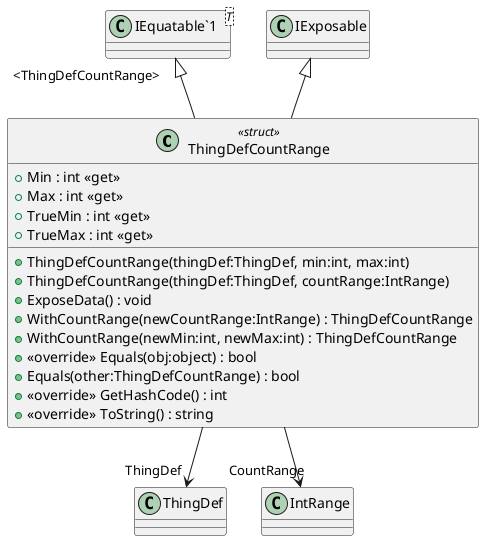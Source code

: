 @startuml
class ThingDefCountRange <<struct>> {
    + Min : int <<get>>
    + Max : int <<get>>
    + TrueMin : int <<get>>
    + TrueMax : int <<get>>
    + ThingDefCountRange(thingDef:ThingDef, min:int, max:int)
    + ThingDefCountRange(thingDef:ThingDef, countRange:IntRange)
    + ExposeData() : void
    + WithCountRange(newCountRange:IntRange) : ThingDefCountRange
    + WithCountRange(newMin:int, newMax:int) : ThingDefCountRange
    + <<override>> Equals(obj:object) : bool
    + Equals(other:ThingDefCountRange) : bool
    + <<override>> GetHashCode() : int
    + <<override>> ToString() : string
}
class "IEquatable`1"<T> {
}
"IEquatable`1" "<ThingDefCountRange>" <|-- ThingDefCountRange
IExposable <|-- ThingDefCountRange
ThingDefCountRange --> "ThingDef" ThingDef
ThingDefCountRange --> "CountRange" IntRange
@enduml

